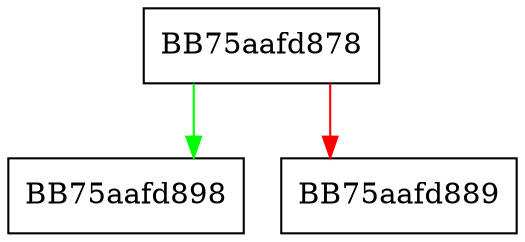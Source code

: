 digraph lua_get_elfvars {
  node [shape="box"];
  graph [splines=ortho];
  BB75aafd878 -> BB75aafd898 [color="green"];
  BB75aafd878 -> BB75aafd889 [color="red"];
}